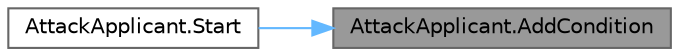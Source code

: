 digraph "AttackApplicant.AddCondition"
{
 // LATEX_PDF_SIZE
  bgcolor="transparent";
  edge [fontname=Helvetica,fontsize=10,labelfontname=Helvetica,labelfontsize=10];
  node [fontname=Helvetica,fontsize=10,shape=box,height=0.2,width=0.4];
  rankdir="RL";
  Node1 [id="Node000001",label="AttackApplicant.AddCondition",height=0.2,width=0.4,color="gray40", fillcolor="grey60", style="filled", fontcolor="black",tooltip=" "];
  Node1 -> Node2 [id="edge1_Node000001_Node000002",dir="back",color="steelblue1",style="solid",tooltip=" "];
  Node2 [id="Node000002",label="AttackApplicant.Start",height=0.2,width=0.4,color="grey40", fillcolor="white", style="filled",URL="$class_attack_applicant.html#a8f8d408340ebe6c11ce14dca008fcc94",tooltip=" "];
}

